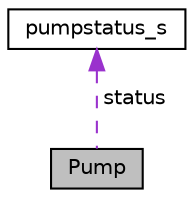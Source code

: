 digraph "Pump"
{
 // LATEX_PDF_SIZE
  edge [fontname="Helvetica",fontsize="10",labelfontname="Helvetica",labelfontsize="10"];
  node [fontname="Helvetica",fontsize="10",shape=record];
  Node1 [label="Pump",height=0.2,width=0.4,color="black", fillcolor="grey75", style="filled", fontcolor="black",tooltip=" "];
  Node2 -> Node1 [dir="back",color="darkorchid3",fontsize="10",style="dashed",label=" status" ,fontname="Helvetica"];
  Node2 [label="pumpstatus_s",height=0.2,width=0.4,color="black", fillcolor="white", style="filled",URL="$structpumpstatus__s.html",tooltip=" "];
}
